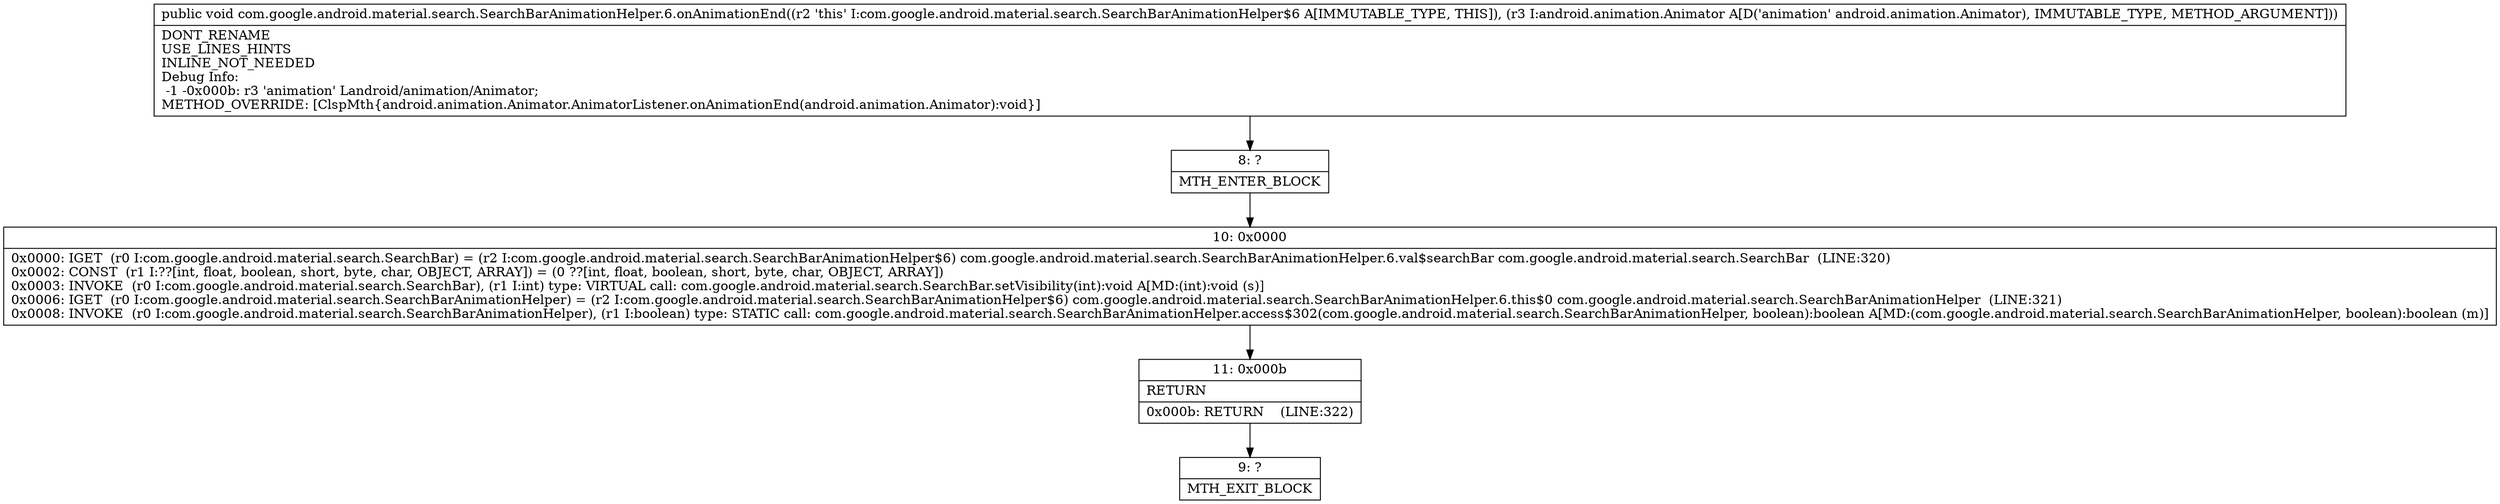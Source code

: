 digraph "CFG forcom.google.android.material.search.SearchBarAnimationHelper.6.onAnimationEnd(Landroid\/animation\/Animator;)V" {
Node_8 [shape=record,label="{8\:\ ?|MTH_ENTER_BLOCK\l}"];
Node_10 [shape=record,label="{10\:\ 0x0000|0x0000: IGET  (r0 I:com.google.android.material.search.SearchBar) = (r2 I:com.google.android.material.search.SearchBarAnimationHelper$6) com.google.android.material.search.SearchBarAnimationHelper.6.val$searchBar com.google.android.material.search.SearchBar  (LINE:320)\l0x0002: CONST  (r1 I:??[int, float, boolean, short, byte, char, OBJECT, ARRAY]) = (0 ??[int, float, boolean, short, byte, char, OBJECT, ARRAY]) \l0x0003: INVOKE  (r0 I:com.google.android.material.search.SearchBar), (r1 I:int) type: VIRTUAL call: com.google.android.material.search.SearchBar.setVisibility(int):void A[MD:(int):void (s)]\l0x0006: IGET  (r0 I:com.google.android.material.search.SearchBarAnimationHelper) = (r2 I:com.google.android.material.search.SearchBarAnimationHelper$6) com.google.android.material.search.SearchBarAnimationHelper.6.this$0 com.google.android.material.search.SearchBarAnimationHelper  (LINE:321)\l0x0008: INVOKE  (r0 I:com.google.android.material.search.SearchBarAnimationHelper), (r1 I:boolean) type: STATIC call: com.google.android.material.search.SearchBarAnimationHelper.access$302(com.google.android.material.search.SearchBarAnimationHelper, boolean):boolean A[MD:(com.google.android.material.search.SearchBarAnimationHelper, boolean):boolean (m)]\l}"];
Node_11 [shape=record,label="{11\:\ 0x000b|RETURN\l|0x000b: RETURN    (LINE:322)\l}"];
Node_9 [shape=record,label="{9\:\ ?|MTH_EXIT_BLOCK\l}"];
MethodNode[shape=record,label="{public void com.google.android.material.search.SearchBarAnimationHelper.6.onAnimationEnd((r2 'this' I:com.google.android.material.search.SearchBarAnimationHelper$6 A[IMMUTABLE_TYPE, THIS]), (r3 I:android.animation.Animator A[D('animation' android.animation.Animator), IMMUTABLE_TYPE, METHOD_ARGUMENT]))  | DONT_RENAME\lUSE_LINES_HINTS\lINLINE_NOT_NEEDED\lDebug Info:\l  \-1 \-0x000b: r3 'animation' Landroid\/animation\/Animator;\lMETHOD_OVERRIDE: [ClspMth\{android.animation.Animator.AnimatorListener.onAnimationEnd(android.animation.Animator):void\}]\l}"];
MethodNode -> Node_8;Node_8 -> Node_10;
Node_10 -> Node_11;
Node_11 -> Node_9;
}

